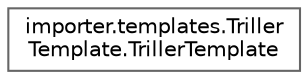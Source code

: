 digraph "Graphical Class Hierarchy"
{
 // LATEX_PDF_SIZE
  bgcolor="transparent";
  edge [fontname=Helvetica,fontsize=10,labelfontname=Helvetica,labelfontsize=10];
  node [fontname=Helvetica,fontsize=10,shape=box,height=0.2,width=0.4];
  rankdir="LR";
  Node0 [id="Node000000",label="importer.templates.Triller\lTemplate.TrillerTemplate",height=0.2,width=0.4,color="grey40", fillcolor="white", style="filled",URL="$classimporter_1_1templates_1_1_triller_template_1_1_triller_template.html",tooltip=" "];
}
